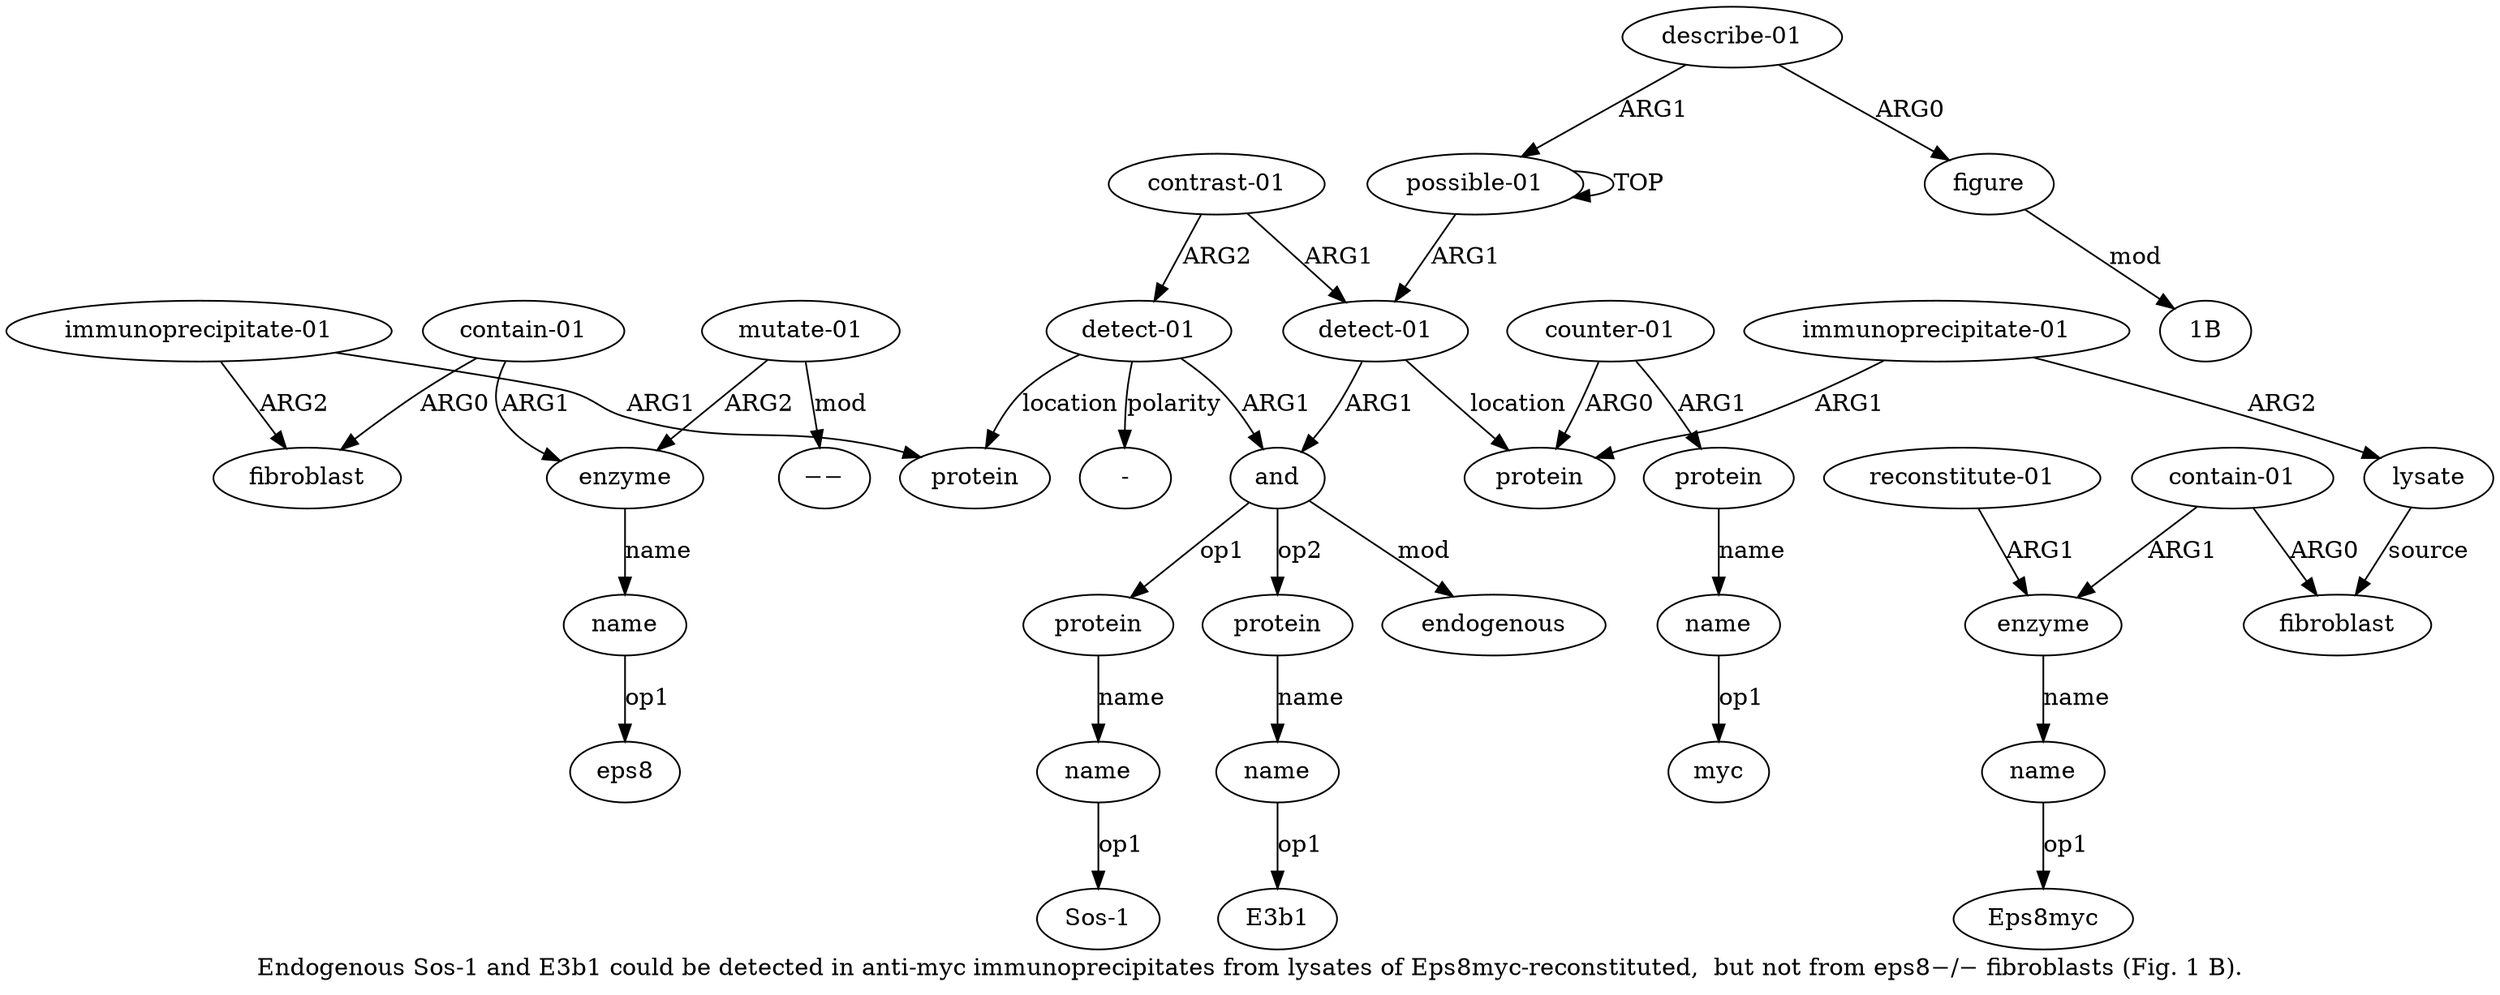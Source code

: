 digraph  {
	graph [label="Endogenous Sos-1 and E3b1 could be detected in anti-myc immunoprecipitates from lysates of Eps8myc-reconstituted,  but not from \
eps8−/− fibroblasts (Fig. 1 B)."];
	node [label="\N"];
	a20	 [color=black,
		gold_ind=20,
		gold_label="detect-01",
		label="detect-01",
		test_ind=20,
		test_label="detect-01"];
	a21	 [color=black,
		gold_ind=21,
		gold_label=protein,
		label=protein,
		test_ind=21,
		test_label=protein];
	a20 -> a21 [key=0,
	color=black,
	gold_label=location,
	label=location,
	test_label=location];
a2 [color=black,
	gold_ind=2,
	gold_label=and,
	label=and,
	test_ind=2,
	test_label=and];
a20 -> a2 [key=0,
color=black,
gold_label=ARG1,
label=ARG1,
test_label=ARG1];
"a20 -" [color=black,
gold_ind=-1,
gold_label="-",
label="-",
test_ind=-1,
test_label="-"];
a20 -> "a20 -" [key=0,
color=black,
gold_label=polarity,
label=polarity,
test_label=polarity];
a22 [color=black,
gold_ind=22,
gold_label="immunoprecipitate-01",
label="immunoprecipitate-01",
test_ind=22,
test_label="immunoprecipitate-01"];
a22 -> a21 [key=0,
color=black,
gold_label=ARG1,
label=ARG1,
test_label=ARG1];
a23 [color=black,
gold_ind=23,
gold_label=fibroblast,
label=fibroblast,
test_ind=23,
test_label=fibroblast];
a22 -> a23 [key=0,
color=black,
gold_label=ARG2,
label=ARG2,
test_label=ARG2];
a24 [color=black,
gold_ind=24,
gold_label="contain-01",
label="contain-01",
test_ind=24,
test_label="contain-01"];
a24 -> a23 [key=0,
color=black,
gold_label=ARG0,
label=ARG0,
test_label=ARG0];
a25 [color=black,
gold_ind=25,
gold_label=enzyme,
label=enzyme,
test_ind=25,
test_label=enzyme];
a24 -> a25 [key=0,
color=black,
gold_label=ARG1,
label=ARG1,
test_label=ARG1];
a26 [color=black,
gold_ind=26,
gold_label=name,
label=name,
test_ind=26,
test_label=name];
a25 -> a26 [key=0,
color=black,
gold_label=name,
label=name,
test_label=name];
"a26 eps8" [color=black,
gold_ind=-1,
gold_label=eps8,
label=eps8,
test_ind=-1,
test_label=eps8];
a26 -> "a26 eps8" [key=0,
color=black,
gold_label=op1,
label=op1,
test_label=op1];
a27 [color=black,
gold_ind=27,
gold_label="mutate-01",
label="mutate-01",
test_ind=27,
test_label="mutate-01"];
a27 -> a25 [key=0,
color=black,
gold_label=ARG2,
label=ARG2,
test_label=ARG2];
"a27 −−" [color=black,
gold_ind=-1,
gold_label=−−,
label=−−,
test_ind=-1,
test_label=−−];
a27 -> "a27 −−" [key=0,
color=black,
gold_label=mod,
label=mod,
test_label=mod];
a28 [color=black,
gold_ind=28,
gold_label="describe-01",
label="describe-01",
test_ind=28,
test_label="describe-01"];
a29 [color=black,
gold_ind=29,
gold_label=figure,
label=figure,
test_ind=29,
test_label=figure];
a28 -> a29 [key=0,
color=black,
gold_label=ARG0,
label=ARG0,
test_label=ARG0];
a0 [color=black,
gold_ind=0,
gold_label="possible-01",
label="possible-01",
test_ind=0,
test_label="possible-01"];
a28 -> a0 [key=0,
color=black,
gold_label=ARG1,
label=ARG1,
test_label=ARG1];
"a29 1B" [color=black,
gold_ind=-1,
gold_label="1B",
label="1B",
test_ind=-1,
test_label="1B"];
a29 -> "a29 1B" [key=0,
color=black,
gold_label=mod,
label=mod,
test_label=mod];
"a4 Sos-1" [color=black,
gold_ind=-1,
gold_label="Sos-1",
label="Sos-1",
test_ind=-1,
test_label="Sos-1"];
"a18 myc" [color=black,
gold_ind=-1,
gold_label=myc,
label=myc,
test_ind=-1,
test_label=myc];
"a14 Eps8myc" [color=black,
gold_ind=-1,
gold_label=Eps8myc,
label=Eps8myc,
test_ind=-1,
test_label=Eps8myc];
a15 [color=black,
gold_ind=15,
gold_label="reconstitute-01",
label="reconstitute-01",
test_ind=15,
test_label="reconstitute-01"];
a13 [color=black,
gold_ind=13,
gold_label=enzyme,
label=enzyme,
test_ind=13,
test_label=enzyme];
a15 -> a13 [key=0,
color=black,
gold_label=ARG1,
label=ARG1,
test_label=ARG1];
a14 [color=black,
gold_ind=14,
gold_label=name,
label=name,
test_ind=14,
test_label=name];
a14 -> "a14 Eps8myc" [key=0,
color=black,
gold_label=op1,
label=op1,
test_label=op1];
a17 [color=black,
gold_ind=17,
gold_label=protein,
label=protein,
test_ind=17,
test_label=protein];
a18 [color=black,
gold_ind=18,
gold_label=name,
label=name,
test_ind=18,
test_label=name];
a17 -> a18 [key=0,
color=black,
gold_label=name,
label=name,
test_label=name];
a16 [color=black,
gold_ind=16,
gold_label="counter-01",
label="counter-01",
test_ind=16,
test_label="counter-01"];
a16 -> a17 [key=0,
color=black,
gold_label=ARG1,
label=ARG1,
test_label=ARG1];
a8 [color=black,
gold_ind=8,
gold_label=protein,
label=protein,
test_ind=8,
test_label=protein];
a16 -> a8 [key=0,
color=black,
gold_label=ARG0,
label=ARG0,
test_label=ARG0];
a11 [color=black,
gold_ind=11,
gold_label=fibroblast,
label=fibroblast,
test_ind=11,
test_label=fibroblast];
a10 [color=black,
gold_ind=10,
gold_label=lysate,
label=lysate,
test_ind=10,
test_label=lysate];
a10 -> a11 [key=0,
color=black,
gold_label=source,
label=source,
test_label=source];
a13 -> a14 [key=0,
color=black,
gold_label=name,
label=name,
test_label=name];
a12 [color=black,
gold_ind=12,
gold_label="contain-01",
label="contain-01",
test_ind=12,
test_label="contain-01"];
a12 -> a11 [key=0,
color=black,
gold_label=ARG0,
label=ARG0,
test_label=ARG0];
a12 -> a13 [key=0,
color=black,
gold_label=ARG1,
label=ARG1,
test_label=ARG1];
a19 [color=black,
gold_ind=19,
gold_label="contrast-01",
label="contrast-01",
test_ind=19,
test_label="contrast-01"];
a19 -> a20 [key=0,
color=black,
gold_label=ARG2,
label=ARG2,
test_label=ARG2];
a1 [color=black,
gold_ind=1,
gold_label="detect-01",
label="detect-01",
test_ind=1,
test_label="detect-01"];
a19 -> a1 [key=0,
color=black,
gold_label=ARG1,
label=ARG1,
test_label=ARG1];
a18 -> "a18 myc" [key=0,
color=black,
gold_label=op1,
label=op1,
test_label=op1];
"a6 E3b1" [color=black,
gold_ind=-1,
gold_label=E3b1,
label=E3b1,
test_ind=-1,
test_label=E3b1];
a1 -> a2 [key=0,
color=black,
gold_label=ARG1,
label=ARG1,
test_label=ARG1];
a1 -> a8 [key=0,
color=black,
gold_label=location,
label=location,
test_label=location];
a0 -> a1 [key=0,
color=black,
gold_label=ARG1,
label=ARG1,
test_label=ARG1];
a0 -> a0 [key=0,
color=black,
gold_label=TOP,
label=TOP,
test_label=TOP];
a3 [color=black,
gold_ind=3,
gold_label=protein,
label=protein,
test_ind=3,
test_label=protein];
a4 [color=black,
gold_ind=4,
gold_label=name,
label=name,
test_ind=4,
test_label=name];
a3 -> a4 [key=0,
color=black,
gold_label=name,
label=name,
test_label=name];
a2 -> a3 [key=0,
color=black,
gold_label=op1,
label=op1,
test_label=op1];
a5 [color=black,
gold_ind=5,
gold_label=protein,
label=protein,
test_ind=5,
test_label=protein];
a2 -> a5 [key=0,
color=black,
gold_label=op2,
label=op2,
test_label=op2];
a7 [color=black,
gold_ind=7,
gold_label=endogenous,
label=endogenous,
test_ind=7,
test_label=endogenous];
a2 -> a7 [key=0,
color=black,
gold_label=mod,
label=mod,
test_label=mod];
a6 [color=black,
gold_ind=6,
gold_label=name,
label=name,
test_ind=6,
test_label=name];
a5 -> a6 [key=0,
color=black,
gold_label=name,
label=name,
test_label=name];
a4 -> "a4 Sos-1" [key=0,
color=black,
gold_label=op1,
label=op1,
test_label=op1];
a6 -> "a6 E3b1" [key=0,
color=black,
gold_label=op1,
label=op1,
test_label=op1];
a9 [color=black,
gold_ind=9,
gold_label="immunoprecipitate-01",
label="immunoprecipitate-01",
test_ind=9,
test_label="immunoprecipitate-01"];
a9 -> a10 [key=0,
color=black,
gold_label=ARG2,
label=ARG2,
test_label=ARG2];
a9 -> a8 [key=0,
color=black,
gold_label=ARG1,
label=ARG1,
test_label=ARG1];
}
